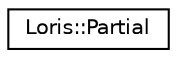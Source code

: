 digraph "Graphical Class Hierarchy"
{
 // LATEX_PDF_SIZE
  edge [fontname="Helvetica",fontsize="10",labelfontname="Helvetica",labelfontsize="10"];
  node [fontname="Helvetica",fontsize="10",shape=record];
  rankdir="LR";
  Node0 [label="Loris::Partial",height=0.2,width=0.4,color="black", fillcolor="white", style="filled",URL="$a00239.html",tooltip=" "];
}
